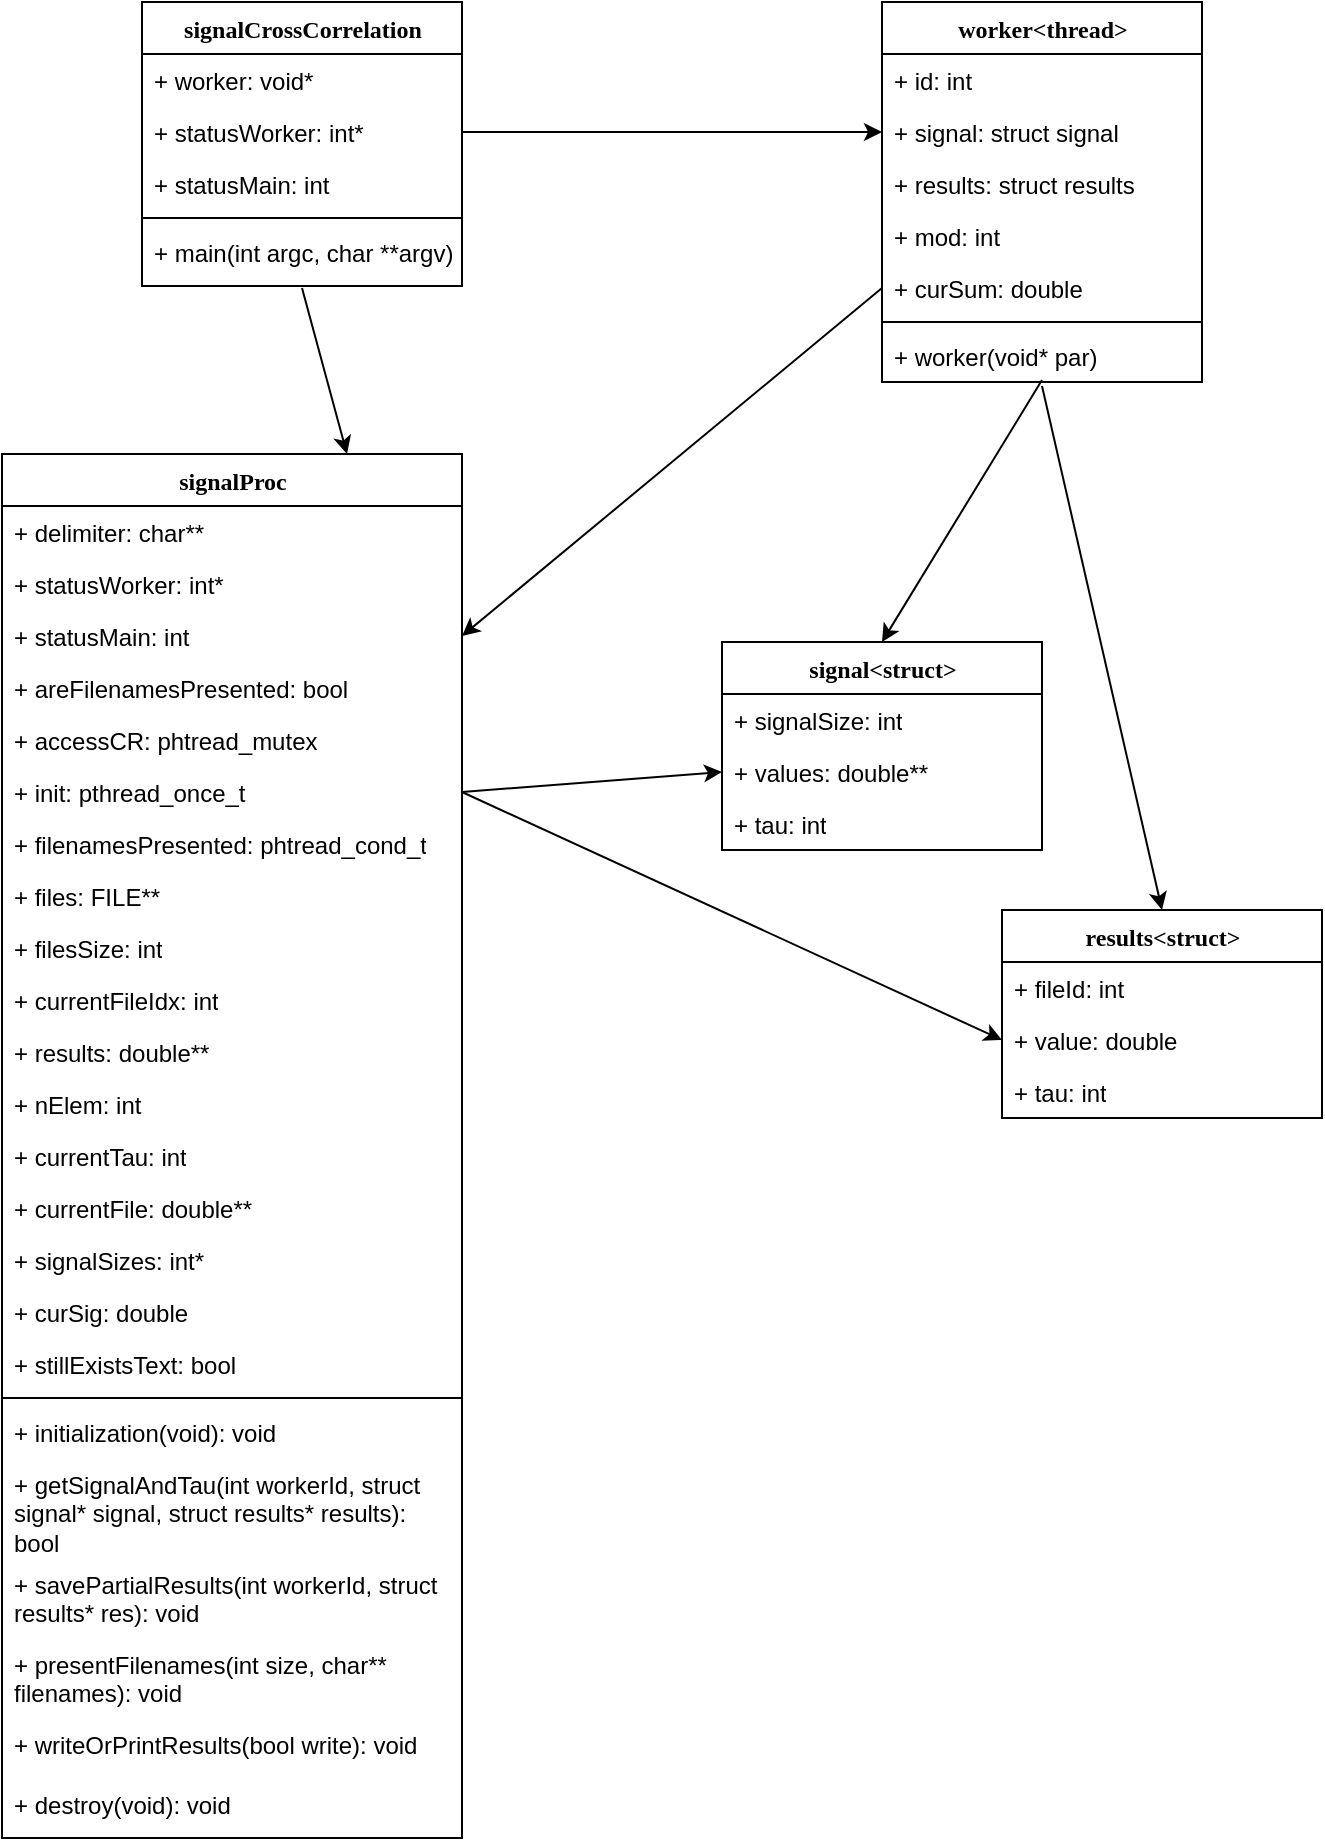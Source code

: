 <mxfile version="12.9.6" type="device"><diagram id="hpRx4I4Eqy2ST9zQPqK6" name="Page-1"><mxGraphModel dx="1320" dy="1625" grid="1" gridSize="10" guides="1" tooltips="1" connect="1" arrows="1" fold="1" page="1" pageScale="1" pageWidth="850" pageHeight="1100" math="0" shadow="0"><root><mxCell id="0"/><mxCell id="1" parent="0"/><mxCell id="i2bBYhXrwNeo5v_U9wvj-28" value="signalProc" style="swimlane;html=1;fontStyle=1;align=center;verticalAlign=top;childLayout=stackLayout;horizontal=1;startSize=26;horizontalStack=0;resizeParent=1;resizeLast=0;collapsible=1;marginBottom=0;swimlaneFillColor=#ffffff;rounded=0;shadow=0;comic=0;labelBackgroundColor=none;strokeWidth=1;fillColor=none;fontFamily=Verdana;fontSize=12" vertex="1" parent="1"><mxGeometry y="-874" width="230" height="692" as="geometry"/></mxCell><mxCell id="i2bBYhXrwNeo5v_U9wvj-29" value="+ delimiter: char**" style="text;html=1;strokeColor=none;fillColor=none;align=left;verticalAlign=top;spacingLeft=4;spacingRight=4;whiteSpace=wrap;overflow=hidden;rotatable=0;points=[[0,0.5],[1,0.5]];portConstraint=eastwest;" vertex="1" parent="i2bBYhXrwNeo5v_U9wvj-28"><mxGeometry y="26" width="230" height="26" as="geometry"/></mxCell><mxCell id="i2bBYhXrwNeo5v_U9wvj-30" value="+ statusWorker: int*" style="text;html=1;strokeColor=none;fillColor=none;align=left;verticalAlign=top;spacingLeft=4;spacingRight=4;whiteSpace=wrap;overflow=hidden;rotatable=0;points=[[0,0.5],[1,0.5]];portConstraint=eastwest;" vertex="1" parent="i2bBYhXrwNeo5v_U9wvj-28"><mxGeometry y="52" width="230" height="26" as="geometry"/></mxCell><mxCell id="i2bBYhXrwNeo5v_U9wvj-31" value="+ statusMain: int" style="text;html=1;strokeColor=none;fillColor=none;align=left;verticalAlign=top;spacingLeft=4;spacingRight=4;whiteSpace=wrap;overflow=hidden;rotatable=0;points=[[0,0.5],[1,0.5]];portConstraint=eastwest;" vertex="1" parent="i2bBYhXrwNeo5v_U9wvj-28"><mxGeometry y="78" width="230" height="26" as="geometry"/></mxCell><mxCell id="i2bBYhXrwNeo5v_U9wvj-32" value="+ areFilenamesPresented: bool" style="text;html=1;strokeColor=none;fillColor=none;align=left;verticalAlign=top;spacingLeft=4;spacingRight=4;whiteSpace=wrap;overflow=hidden;rotatable=0;points=[[0,0.5],[1,0.5]];portConstraint=eastwest;" vertex="1" parent="i2bBYhXrwNeo5v_U9wvj-28"><mxGeometry y="104" width="230" height="26" as="geometry"/></mxCell><mxCell id="i2bBYhXrwNeo5v_U9wvj-33" value="+ accessCR: phtread_mutex" style="text;html=1;strokeColor=none;fillColor=none;align=left;verticalAlign=top;spacingLeft=4;spacingRight=4;whiteSpace=wrap;overflow=hidden;rotatable=0;points=[[0,0.5],[1,0.5]];portConstraint=eastwest;" vertex="1" parent="i2bBYhXrwNeo5v_U9wvj-28"><mxGeometry y="130" width="230" height="26" as="geometry"/></mxCell><mxCell id="i2bBYhXrwNeo5v_U9wvj-34" value="+ init: pthread_once_t" style="text;html=1;strokeColor=none;fillColor=none;align=left;verticalAlign=top;spacingLeft=4;spacingRight=4;whiteSpace=wrap;overflow=hidden;rotatable=0;points=[[0,0.5],[1,0.5]];portConstraint=eastwest;" vertex="1" parent="i2bBYhXrwNeo5v_U9wvj-28"><mxGeometry y="156" width="230" height="26" as="geometry"/></mxCell><mxCell id="i2bBYhXrwNeo5v_U9wvj-35" value="+ filenamesPresented: phtread_cond_t" style="text;html=1;strokeColor=none;fillColor=none;align=left;verticalAlign=top;spacingLeft=4;spacingRight=4;whiteSpace=wrap;overflow=hidden;rotatable=0;points=[[0,0.5],[1,0.5]];portConstraint=eastwest;" vertex="1" parent="i2bBYhXrwNeo5v_U9wvj-28"><mxGeometry y="182" width="230" height="26" as="geometry"/></mxCell><mxCell id="i2bBYhXrwNeo5v_U9wvj-37" value="+ files: FILE**" style="text;html=1;strokeColor=none;fillColor=none;align=left;verticalAlign=top;spacingLeft=4;spacingRight=4;whiteSpace=wrap;overflow=hidden;rotatable=0;points=[[0,0.5],[1,0.5]];portConstraint=eastwest;" vertex="1" parent="i2bBYhXrwNeo5v_U9wvj-28"><mxGeometry y="208" width="230" height="26" as="geometry"/></mxCell><mxCell id="i2bBYhXrwNeo5v_U9wvj-42" value="+ filesSize: int" style="text;html=1;strokeColor=none;fillColor=none;align=left;verticalAlign=top;spacingLeft=4;spacingRight=4;whiteSpace=wrap;overflow=hidden;rotatable=0;points=[[0,0.5],[1,0.5]];portConstraint=eastwest;" vertex="1" parent="i2bBYhXrwNeo5v_U9wvj-28"><mxGeometry y="234" width="230" height="26" as="geometry"/></mxCell><mxCell id="i2bBYhXrwNeo5v_U9wvj-43" value="+ currentFileIdx: int" style="text;html=1;strokeColor=none;fillColor=none;align=left;verticalAlign=top;spacingLeft=4;spacingRight=4;whiteSpace=wrap;overflow=hidden;rotatable=0;points=[[0,0.5],[1,0.5]];portConstraint=eastwest;" vertex="1" parent="i2bBYhXrwNeo5v_U9wvj-28"><mxGeometry y="260" width="230" height="26" as="geometry"/></mxCell><mxCell id="i2bBYhXrwNeo5v_U9wvj-67" value="+ results: double**" style="text;html=1;strokeColor=none;fillColor=none;align=left;verticalAlign=top;spacingLeft=4;spacingRight=4;whiteSpace=wrap;overflow=hidden;rotatable=0;points=[[0,0.5],[1,0.5]];portConstraint=eastwest;" vertex="1" parent="i2bBYhXrwNeo5v_U9wvj-28"><mxGeometry y="286" width="230" height="26" as="geometry"/></mxCell><mxCell id="i2bBYhXrwNeo5v_U9wvj-68" value="+ nElem: int" style="text;html=1;strokeColor=none;fillColor=none;align=left;verticalAlign=top;spacingLeft=4;spacingRight=4;whiteSpace=wrap;overflow=hidden;rotatable=0;points=[[0,0.5],[1,0.5]];portConstraint=eastwest;" vertex="1" parent="i2bBYhXrwNeo5v_U9wvj-28"><mxGeometry y="312" width="230" height="26" as="geometry"/></mxCell><mxCell id="i2bBYhXrwNeo5v_U9wvj-69" value="+ currentTau: int" style="text;html=1;strokeColor=none;fillColor=none;align=left;verticalAlign=top;spacingLeft=4;spacingRight=4;whiteSpace=wrap;overflow=hidden;rotatable=0;points=[[0,0.5],[1,0.5]];portConstraint=eastwest;" vertex="1" parent="i2bBYhXrwNeo5v_U9wvj-28"><mxGeometry y="338" width="230" height="26" as="geometry"/></mxCell><mxCell id="i2bBYhXrwNeo5v_U9wvj-70" value="+ currentFile: double**" style="text;html=1;strokeColor=none;fillColor=none;align=left;verticalAlign=top;spacingLeft=4;spacingRight=4;whiteSpace=wrap;overflow=hidden;rotatable=0;points=[[0,0.5],[1,0.5]];portConstraint=eastwest;" vertex="1" parent="i2bBYhXrwNeo5v_U9wvj-28"><mxGeometry y="364" width="230" height="26" as="geometry"/></mxCell><mxCell id="i2bBYhXrwNeo5v_U9wvj-71" value="+ signalSizes: int*" style="text;html=1;strokeColor=none;fillColor=none;align=left;verticalAlign=top;spacingLeft=4;spacingRight=4;whiteSpace=wrap;overflow=hidden;rotatable=0;points=[[0,0.5],[1,0.5]];portConstraint=eastwest;" vertex="1" parent="i2bBYhXrwNeo5v_U9wvj-28"><mxGeometry y="390" width="230" height="26" as="geometry"/></mxCell><mxCell id="i2bBYhXrwNeo5v_U9wvj-73" value="+ curSig: double" style="text;html=1;strokeColor=none;fillColor=none;align=left;verticalAlign=top;spacingLeft=4;spacingRight=4;whiteSpace=wrap;overflow=hidden;rotatable=0;points=[[0,0.5],[1,0.5]];portConstraint=eastwest;" vertex="1" parent="i2bBYhXrwNeo5v_U9wvj-28"><mxGeometry y="416" width="230" height="26" as="geometry"/></mxCell><mxCell id="i2bBYhXrwNeo5v_U9wvj-72" value="+ stillExistsText: bool" style="text;html=1;strokeColor=none;fillColor=none;align=left;verticalAlign=top;spacingLeft=4;spacingRight=4;whiteSpace=wrap;overflow=hidden;rotatable=0;points=[[0,0.5],[1,0.5]];portConstraint=eastwest;" vertex="1" parent="i2bBYhXrwNeo5v_U9wvj-28"><mxGeometry y="442" width="230" height="26" as="geometry"/></mxCell><mxCell id="i2bBYhXrwNeo5v_U9wvj-49" value="" style="line;html=1;strokeWidth=1;fillColor=none;align=left;verticalAlign=middle;spacingTop=-1;spacingLeft=3;spacingRight=3;rotatable=0;labelPosition=right;points=[];portConstraint=eastwest;" vertex="1" parent="i2bBYhXrwNeo5v_U9wvj-28"><mxGeometry y="468" width="230" height="8" as="geometry"/></mxCell><mxCell id="i2bBYhXrwNeo5v_U9wvj-50" value="+ initialization(void): void" style="text;html=1;strokeColor=none;fillColor=none;align=left;verticalAlign=top;spacingLeft=4;spacingRight=4;whiteSpace=wrap;overflow=hidden;rotatable=0;points=[[0,0.5],[1,0.5]];portConstraint=eastwest;" vertex="1" parent="i2bBYhXrwNeo5v_U9wvj-28"><mxGeometry y="476" width="230" height="26" as="geometry"/></mxCell><mxCell id="i2bBYhXrwNeo5v_U9wvj-51" value="+ getSignalAndTau(int workerId, struct signal* signal, struct results* results): bool" style="text;html=1;strokeColor=none;fillColor=none;align=left;verticalAlign=top;spacingLeft=4;spacingRight=4;whiteSpace=wrap;overflow=hidden;rotatable=0;points=[[0,0.5],[1,0.5]];portConstraint=eastwest;" vertex="1" parent="i2bBYhXrwNeo5v_U9wvj-28"><mxGeometry y="502" width="230" height="50" as="geometry"/></mxCell><mxCell id="i2bBYhXrwNeo5v_U9wvj-52" value="+ savePartialResults(int workerId, struct results* res): void" style="text;html=1;strokeColor=none;fillColor=none;align=left;verticalAlign=top;spacingLeft=4;spacingRight=4;whiteSpace=wrap;overflow=hidden;rotatable=0;points=[[0,0.5],[1,0.5]];portConstraint=eastwest;" vertex="1" parent="i2bBYhXrwNeo5v_U9wvj-28"><mxGeometry y="552" width="230" height="40" as="geometry"/></mxCell><mxCell id="i2bBYhXrwNeo5v_U9wvj-53" value="+ presentFilenames(int size, char** filenames): void" style="text;html=1;strokeColor=none;fillColor=none;align=left;verticalAlign=top;spacingLeft=4;spacingRight=4;whiteSpace=wrap;overflow=hidden;rotatable=0;points=[[0,0.5],[1,0.5]];portConstraint=eastwest;" vertex="1" parent="i2bBYhXrwNeo5v_U9wvj-28"><mxGeometry y="592" width="230" height="40" as="geometry"/></mxCell><mxCell id="i2bBYhXrwNeo5v_U9wvj-54" value="+ writeOrPrintResults(bool write): void" style="text;html=1;strokeColor=none;fillColor=none;align=left;verticalAlign=top;spacingLeft=4;spacingRight=4;whiteSpace=wrap;overflow=hidden;rotatable=0;points=[[0,0.5],[1,0.5]];portConstraint=eastwest;" vertex="1" parent="i2bBYhXrwNeo5v_U9wvj-28"><mxGeometry y="632" width="230" height="30" as="geometry"/></mxCell><mxCell id="i2bBYhXrwNeo5v_U9wvj-55" value="+ destroy(void): void" style="text;html=1;strokeColor=none;fillColor=none;align=left;verticalAlign=top;spacingLeft=4;spacingRight=4;whiteSpace=wrap;overflow=hidden;rotatable=0;points=[[0,0.5],[1,0.5]];portConstraint=eastwest;" vertex="1" parent="i2bBYhXrwNeo5v_U9wvj-28"><mxGeometry y="662" width="230" height="30" as="geometry"/></mxCell><mxCell id="i2bBYhXrwNeo5v_U9wvj-16" value="worker&amp;lt;thread&amp;gt;" style="swimlane;html=1;fontStyle=1;align=center;verticalAlign=top;childLayout=stackLayout;horizontal=1;startSize=26;horizontalStack=0;resizeParent=1;resizeLast=0;collapsible=1;marginBottom=0;swimlaneFillColor=#ffffff;rounded=0;shadow=0;comic=0;labelBackgroundColor=none;strokeWidth=1;fillColor=none;fontFamily=Verdana;fontSize=12" vertex="1" parent="1"><mxGeometry x="440" y="-1100" width="160" height="190" as="geometry"/></mxCell><mxCell id="i2bBYhXrwNeo5v_U9wvj-17" value="+ id: int" style="text;html=1;strokeColor=none;fillColor=none;align=left;verticalAlign=top;spacingLeft=4;spacingRight=4;whiteSpace=wrap;overflow=hidden;rotatable=0;points=[[0,0.5],[1,0.5]];portConstraint=eastwest;" vertex="1" parent="i2bBYhXrwNeo5v_U9wvj-16"><mxGeometry y="26" width="160" height="26" as="geometry"/></mxCell><mxCell id="i2bBYhXrwNeo5v_U9wvj-18" value="+ signal: struct signal" style="text;html=1;strokeColor=none;fillColor=none;align=left;verticalAlign=top;spacingLeft=4;spacingRight=4;whiteSpace=wrap;overflow=hidden;rotatable=0;points=[[0,0.5],[1,0.5]];portConstraint=eastwest;" vertex="1" parent="i2bBYhXrwNeo5v_U9wvj-16"><mxGeometry y="52" width="160" height="26" as="geometry"/></mxCell><mxCell id="i2bBYhXrwNeo5v_U9wvj-19" value="+ results: struct results" style="text;html=1;strokeColor=none;fillColor=none;align=left;verticalAlign=top;spacingLeft=4;spacingRight=4;whiteSpace=wrap;overflow=hidden;rotatable=0;points=[[0,0.5],[1,0.5]];portConstraint=eastwest;" vertex="1" parent="i2bBYhXrwNeo5v_U9wvj-16"><mxGeometry y="78" width="160" height="26" as="geometry"/></mxCell><mxCell id="i2bBYhXrwNeo5v_U9wvj-20" value="+ mod: int" style="text;html=1;strokeColor=none;fillColor=none;align=left;verticalAlign=top;spacingLeft=4;spacingRight=4;whiteSpace=wrap;overflow=hidden;rotatable=0;points=[[0,0.5],[1,0.5]];portConstraint=eastwest;" vertex="1" parent="i2bBYhXrwNeo5v_U9wvj-16"><mxGeometry y="104" width="160" height="26" as="geometry"/></mxCell><mxCell id="i2bBYhXrwNeo5v_U9wvj-21" value="+ curSum: double" style="text;html=1;strokeColor=none;fillColor=none;align=left;verticalAlign=top;spacingLeft=4;spacingRight=4;whiteSpace=wrap;overflow=hidden;rotatable=0;points=[[0,0.5],[1,0.5]];portConstraint=eastwest;" vertex="1" parent="i2bBYhXrwNeo5v_U9wvj-16"><mxGeometry y="130" width="160" height="26" as="geometry"/></mxCell><mxCell id="i2bBYhXrwNeo5v_U9wvj-26" value="" style="line;html=1;strokeWidth=1;fillColor=none;align=left;verticalAlign=middle;spacingTop=-1;spacingLeft=3;spacingRight=3;rotatable=0;labelPosition=right;points=[];portConstraint=eastwest;" vertex="1" parent="i2bBYhXrwNeo5v_U9wvj-16"><mxGeometry y="156" width="160" height="8" as="geometry"/></mxCell><mxCell id="i2bBYhXrwNeo5v_U9wvj-27" value="+ worker(void* par)" style="text;html=1;strokeColor=none;fillColor=none;align=left;verticalAlign=top;spacingLeft=4;spacingRight=4;whiteSpace=wrap;overflow=hidden;rotatable=0;points=[[0,0.5],[1,0.5]];portConstraint=eastwest;" vertex="1" parent="i2bBYhXrwNeo5v_U9wvj-16"><mxGeometry y="164" width="160" height="26" as="geometry"/></mxCell><mxCell id="i2bBYhXrwNeo5v_U9wvj-1" value="signalCrossCorrelation" style="swimlane;html=1;fontStyle=1;align=center;verticalAlign=top;childLayout=stackLayout;horizontal=1;startSize=26;horizontalStack=0;resizeParent=1;resizeLast=0;collapsible=1;marginBottom=0;swimlaneFillColor=#ffffff;rounded=0;shadow=0;comic=0;labelBackgroundColor=none;strokeWidth=1;fillColor=none;fontFamily=Verdana;fontSize=12" vertex="1" parent="1"><mxGeometry x="70" y="-1100" width="160" height="142" as="geometry"><mxRectangle x="520" y="-840" width="90" height="26" as="alternateBounds"/></mxGeometry></mxCell><mxCell id="i2bBYhXrwNeo5v_U9wvj-2" value="+ worker: void*" style="text;html=1;strokeColor=none;fillColor=none;align=left;verticalAlign=top;spacingLeft=4;spacingRight=4;whiteSpace=wrap;overflow=hidden;rotatable=0;points=[[0,0.5],[1,0.5]];portConstraint=eastwest;" vertex="1" parent="i2bBYhXrwNeo5v_U9wvj-1"><mxGeometry y="26" width="160" height="26" as="geometry"/></mxCell><mxCell id="i2bBYhXrwNeo5v_U9wvj-3" value="+ statusWorker: int*" style="text;html=1;strokeColor=none;fillColor=none;align=left;verticalAlign=top;spacingLeft=4;spacingRight=4;whiteSpace=wrap;overflow=hidden;rotatable=0;points=[[0,0.5],[1,0.5]];portConstraint=eastwest;" vertex="1" parent="i2bBYhXrwNeo5v_U9wvj-1"><mxGeometry y="52" width="160" height="26" as="geometry"/></mxCell><mxCell id="i2bBYhXrwNeo5v_U9wvj-4" value="+ statusMain: int" style="text;html=1;strokeColor=none;fillColor=none;align=left;verticalAlign=top;spacingLeft=4;spacingRight=4;whiteSpace=wrap;overflow=hidden;rotatable=0;points=[[0,0.5],[1,0.5]];portConstraint=eastwest;" vertex="1" parent="i2bBYhXrwNeo5v_U9wvj-1"><mxGeometry y="78" width="160" height="26" as="geometry"/></mxCell><mxCell id="i2bBYhXrwNeo5v_U9wvj-8" value="" style="line;html=1;strokeWidth=1;fillColor=none;align=left;verticalAlign=middle;spacingTop=-1;spacingLeft=3;spacingRight=3;rotatable=0;labelPosition=right;points=[];portConstraint=eastwest;" vertex="1" parent="i2bBYhXrwNeo5v_U9wvj-1"><mxGeometry y="104" width="160" height="8" as="geometry"/></mxCell><mxCell id="i2bBYhXrwNeo5v_U9wvj-9" value="+ main(int argc, char **argv)" style="text;html=1;strokeColor=none;fillColor=none;align=left;verticalAlign=top;spacingLeft=4;spacingRight=4;whiteSpace=wrap;overflow=hidden;rotatable=0;points=[[0,0.5],[1,0.5]];portConstraint=eastwest;" vertex="1" parent="i2bBYhXrwNeo5v_U9wvj-1"><mxGeometry y="112" width="160" height="30" as="geometry"/></mxCell><mxCell id="i2bBYhXrwNeo5v_U9wvj-10" value="signal&amp;lt;struct&amp;gt;" style="swimlane;html=1;fontStyle=1;align=center;verticalAlign=top;childLayout=stackLayout;horizontal=1;startSize=26;horizontalStack=0;resizeParent=1;resizeLast=0;collapsible=1;marginBottom=0;swimlaneFillColor=#ffffff;rounded=0;shadow=0;comic=0;labelBackgroundColor=none;strokeWidth=1;fillColor=none;fontFamily=Verdana;fontSize=12" vertex="1" parent="1"><mxGeometry x="360" y="-780" width="160" height="104" as="geometry"/></mxCell><mxCell id="i2bBYhXrwNeo5v_U9wvj-11" value="+ signalSize: int" style="text;html=1;strokeColor=none;fillColor=none;align=left;verticalAlign=top;spacingLeft=4;spacingRight=4;whiteSpace=wrap;overflow=hidden;rotatable=0;points=[[0,0.5],[1,0.5]];portConstraint=eastwest;" vertex="1" parent="i2bBYhXrwNeo5v_U9wvj-10"><mxGeometry y="26" width="160" height="26" as="geometry"/></mxCell><mxCell id="i2bBYhXrwNeo5v_U9wvj-12" value="+ values: double**" style="text;html=1;strokeColor=none;fillColor=none;align=left;verticalAlign=top;spacingLeft=4;spacingRight=4;whiteSpace=wrap;overflow=hidden;rotatable=0;points=[[0,0.5],[1,0.5]];portConstraint=eastwest;" vertex="1" parent="i2bBYhXrwNeo5v_U9wvj-10"><mxGeometry y="52" width="160" height="26" as="geometry"/></mxCell><mxCell id="i2bBYhXrwNeo5v_U9wvj-13" value="+ tau: int" style="text;html=1;strokeColor=none;fillColor=none;align=left;verticalAlign=top;spacingLeft=4;spacingRight=4;whiteSpace=wrap;overflow=hidden;rotatable=0;points=[[0,0.5],[1,0.5]];portConstraint=eastwest;" vertex="1" parent="i2bBYhXrwNeo5v_U9wvj-10"><mxGeometry y="78" width="160" height="26" as="geometry"/></mxCell><mxCell id="i2bBYhXrwNeo5v_U9wvj-61" value="results&amp;lt;struct&amp;gt;" style="swimlane;html=1;fontStyle=1;align=center;verticalAlign=top;childLayout=stackLayout;horizontal=1;startSize=26;horizontalStack=0;resizeParent=1;resizeLast=0;collapsible=1;marginBottom=0;swimlaneFillColor=#ffffff;rounded=0;shadow=0;comic=0;labelBackgroundColor=none;strokeWidth=1;fillColor=none;fontFamily=Verdana;fontSize=12" vertex="1" parent="1"><mxGeometry x="500" y="-646" width="160" height="104" as="geometry"/></mxCell><mxCell id="i2bBYhXrwNeo5v_U9wvj-62" value="+ fileId: int" style="text;html=1;strokeColor=none;fillColor=none;align=left;verticalAlign=top;spacingLeft=4;spacingRight=4;whiteSpace=wrap;overflow=hidden;rotatable=0;points=[[0,0.5],[1,0.5]];portConstraint=eastwest;" vertex="1" parent="i2bBYhXrwNeo5v_U9wvj-61"><mxGeometry y="26" width="160" height="26" as="geometry"/></mxCell><mxCell id="i2bBYhXrwNeo5v_U9wvj-63" value="+ value: double" style="text;html=1;strokeColor=none;fillColor=none;align=left;verticalAlign=top;spacingLeft=4;spacingRight=4;whiteSpace=wrap;overflow=hidden;rotatable=0;points=[[0,0.5],[1,0.5]];portConstraint=eastwest;" vertex="1" parent="i2bBYhXrwNeo5v_U9wvj-61"><mxGeometry y="52" width="160" height="26" as="geometry"/></mxCell><mxCell id="i2bBYhXrwNeo5v_U9wvj-64" value="+ tau: int" style="text;html=1;strokeColor=none;fillColor=none;align=left;verticalAlign=top;spacingLeft=4;spacingRight=4;whiteSpace=wrap;overflow=hidden;rotatable=0;points=[[0,0.5],[1,0.5]];portConstraint=eastwest;" vertex="1" parent="i2bBYhXrwNeo5v_U9wvj-61"><mxGeometry y="78" width="160" height="26" as="geometry"/></mxCell><mxCell id="i2bBYhXrwNeo5v_U9wvj-74" style="rounded=0;orthogonalLoop=1;jettySize=auto;html=1;exitX=1;exitY=0.5;exitDx=0;exitDy=0;entryX=0;entryY=0.5;entryDx=0;entryDy=0;" edge="1" parent="1" source="i2bBYhXrwNeo5v_U9wvj-3" target="i2bBYhXrwNeo5v_U9wvj-18"><mxGeometry relative="1" as="geometry"/></mxCell><mxCell id="i2bBYhXrwNeo5v_U9wvj-75" style="edgeStyle=none;rounded=0;orthogonalLoop=1;jettySize=auto;html=1;exitX=0.5;exitY=0.962;exitDx=0;exitDy=0;entryX=0.5;entryY=0;entryDx=0;entryDy=0;exitPerimeter=0;" edge="1" parent="1" source="i2bBYhXrwNeo5v_U9wvj-27" target="i2bBYhXrwNeo5v_U9wvj-10"><mxGeometry relative="1" as="geometry"/></mxCell><mxCell id="i2bBYhXrwNeo5v_U9wvj-76" style="edgeStyle=none;rounded=0;orthogonalLoop=1;jettySize=auto;html=1;exitX=0.5;exitY=1.077;exitDx=0;exitDy=0;entryX=0.5;entryY=0;entryDx=0;entryDy=0;exitPerimeter=0;" edge="1" parent="1" source="i2bBYhXrwNeo5v_U9wvj-27" target="i2bBYhXrwNeo5v_U9wvj-61"><mxGeometry relative="1" as="geometry"/></mxCell><mxCell id="i2bBYhXrwNeo5v_U9wvj-77" style="edgeStyle=none;rounded=0;orthogonalLoop=1;jettySize=auto;html=1;exitX=1;exitY=0.5;exitDx=0;exitDy=0;entryX=0;entryY=0.5;entryDx=0;entryDy=0;" edge="1" parent="1" source="i2bBYhXrwNeo5v_U9wvj-34" target="i2bBYhXrwNeo5v_U9wvj-12"><mxGeometry relative="1" as="geometry"/></mxCell><mxCell id="i2bBYhXrwNeo5v_U9wvj-78" style="edgeStyle=none;rounded=0;orthogonalLoop=1;jettySize=auto;html=1;exitX=1;exitY=0.5;exitDx=0;exitDy=0;entryX=0;entryY=0.5;entryDx=0;entryDy=0;" edge="1" parent="1" source="i2bBYhXrwNeo5v_U9wvj-34" target="i2bBYhXrwNeo5v_U9wvj-63"><mxGeometry relative="1" as="geometry"/></mxCell><mxCell id="i2bBYhXrwNeo5v_U9wvj-79" style="edgeStyle=none;rounded=0;orthogonalLoop=1;jettySize=auto;html=1;exitX=0.5;exitY=1.033;exitDx=0;exitDy=0;entryX=0.75;entryY=0;entryDx=0;entryDy=0;exitPerimeter=0;" edge="1" parent="1" source="i2bBYhXrwNeo5v_U9wvj-9" target="i2bBYhXrwNeo5v_U9wvj-28"><mxGeometry relative="1" as="geometry"/></mxCell><mxCell id="i2bBYhXrwNeo5v_U9wvj-80" style="edgeStyle=none;rounded=0;orthogonalLoop=1;jettySize=auto;html=1;exitX=0;exitY=0.5;exitDx=0;exitDy=0;entryX=1;entryY=0.5;entryDx=0;entryDy=0;" edge="1" parent="1" source="i2bBYhXrwNeo5v_U9wvj-21" target="i2bBYhXrwNeo5v_U9wvj-31"><mxGeometry relative="1" as="geometry"/></mxCell></root></mxGraphModel></diagram></mxfile>
